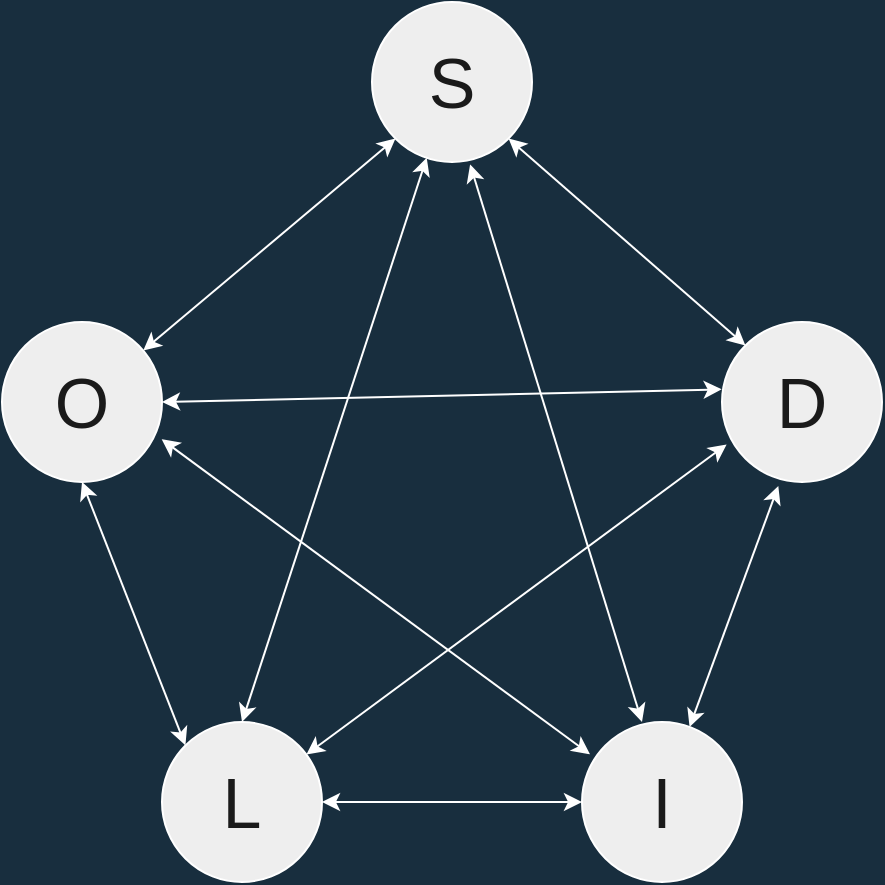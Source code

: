 <mxfile>
    <diagram id="LeyIcCvibUUwkS3VFmHc" name="Page-1">
        <mxGraphModel dx="748" dy="617" grid="1" gridSize="10" guides="1" tooltips="1" connect="1" arrows="1" fold="1" page="1" pageScale="1" pageWidth="850" pageHeight="1100" background="#182E3E" math="0" shadow="0">
            <root>
                <mxCell id="0"/>
                <mxCell id="1" parent="0"/>
                <mxCell id="2" value="&lt;font style=&quot;font-size: 35px&quot;&gt;S&lt;/font&gt;" style="ellipse;whiteSpace=wrap;html=1;aspect=fixed;fillColor=#EEEEEE;strokeColor=#FFFFFF;fontColor=#1A1A1A;" vertex="1" parent="1">
                    <mxGeometry x="385" y="80" width="80" height="80" as="geometry"/>
                </mxCell>
                <mxCell id="3" value="&lt;font style=&quot;font-size: 35px&quot;&gt;O&lt;/font&gt;" style="ellipse;whiteSpace=wrap;html=1;aspect=fixed;fillColor=#EEEEEE;strokeColor=#FFFFFF;fontColor=#1A1A1A;" vertex="1" parent="1">
                    <mxGeometry x="200" y="240" width="80" height="80" as="geometry"/>
                </mxCell>
                <mxCell id="4" value="&lt;font style=&quot;font-size: 35px&quot;&gt;D&lt;/font&gt;" style="ellipse;whiteSpace=wrap;html=1;aspect=fixed;fillColor=#EEEEEE;strokeColor=#FFFFFF;fontColor=#1A1A1A;" vertex="1" parent="1">
                    <mxGeometry x="560" y="240" width="80" height="80" as="geometry"/>
                </mxCell>
                <mxCell id="5" value="&lt;font style=&quot;font-size: 35px&quot;&gt;I&lt;/font&gt;" style="ellipse;whiteSpace=wrap;html=1;aspect=fixed;fillColor=#EEEEEE;strokeColor=#FFFFFF;fontColor=#1A1A1A;" vertex="1" parent="1">
                    <mxGeometry x="490" y="440" width="80" height="80" as="geometry"/>
                </mxCell>
                <mxCell id="6" value="&lt;font style=&quot;font-size: 35px&quot;&gt;L&lt;/font&gt;" style="ellipse;whiteSpace=wrap;html=1;aspect=fixed;fillColor=#EEEEEE;strokeColor=#FFFFFF;fontColor=#1A1A1A;" vertex="1" parent="1">
                    <mxGeometry x="280" y="440" width="80" height="80" as="geometry"/>
                </mxCell>
                <mxCell id="7" value="" style="endArrow=classic;startArrow=classic;html=1;entryX=0;entryY=1;entryDx=0;entryDy=0;strokeColor=#FFFFFF;fontColor=#FFFFFF;labelBackgroundColor=#182E3E;" edge="1" parent="1" source="3" target="2">
                    <mxGeometry width="50" height="50" relative="1" as="geometry">
                        <mxPoint x="335" y="200" as="sourcePoint"/>
                        <mxPoint x="380" y="160" as="targetPoint"/>
                    </mxGeometry>
                </mxCell>
                <mxCell id="8" value="" style="endArrow=classic;startArrow=classic;html=1;exitX=1;exitY=1;exitDx=0;exitDy=0;entryX=0;entryY=0;entryDx=0;entryDy=0;strokeColor=#FFFFFF;fontColor=#FFFFFF;labelBackgroundColor=#182E3E;" edge="1" parent="1" source="2" target="4">
                    <mxGeometry width="50" height="50" relative="1" as="geometry">
                        <mxPoint x="480" y="340" as="sourcePoint"/>
                        <mxPoint x="530" y="290" as="targetPoint"/>
                    </mxGeometry>
                </mxCell>
                <mxCell id="9" value="" style="endArrow=classic;startArrow=classic;html=1;entryX=0.352;entryY=1.025;entryDx=0;entryDy=0;entryPerimeter=0;strokeColor=#FFFFFF;fontColor=#FFFFFF;labelBackgroundColor=#182E3E;" edge="1" parent="1" source="5" target="4">
                    <mxGeometry width="50" height="50" relative="1" as="geometry">
                        <mxPoint x="560" y="420" as="sourcePoint"/>
                        <mxPoint x="570" y="350" as="targetPoint"/>
                    </mxGeometry>
                </mxCell>
                <mxCell id="10" value="" style="endArrow=classic;startArrow=classic;html=1;exitX=0.5;exitY=1;exitDx=0;exitDy=0;entryX=0;entryY=0;entryDx=0;entryDy=0;strokeColor=#FFFFFF;fontColor=#FFFFFF;labelBackgroundColor=#182E3E;" edge="1" parent="1" source="3" target="6">
                    <mxGeometry width="50" height="50" relative="1" as="geometry">
                        <mxPoint x="480" y="340" as="sourcePoint"/>
                        <mxPoint x="530" y="290" as="targetPoint"/>
                    </mxGeometry>
                </mxCell>
                <mxCell id="11" value="" style="endArrow=classic;startArrow=classic;html=1;exitX=1;exitY=0.5;exitDx=0;exitDy=0;entryX=0;entryY=0.5;entryDx=0;entryDy=0;strokeColor=#FFFFFF;fontColor=#FFFFFF;labelBackgroundColor=#182E3E;" edge="1" parent="1" source="6" target="5">
                    <mxGeometry width="50" height="50" relative="1" as="geometry">
                        <mxPoint x="480" y="340" as="sourcePoint"/>
                        <mxPoint x="530" y="290" as="targetPoint"/>
                    </mxGeometry>
                </mxCell>
                <mxCell id="12" value="" style="endArrow=classic;startArrow=classic;html=1;entryX=0.613;entryY=1.015;entryDx=0;entryDy=0;entryPerimeter=0;exitX=0.375;exitY=0;exitDx=0;exitDy=0;exitPerimeter=0;strokeColor=#FFFFFF;fontColor=#FFFFFF;labelBackgroundColor=#182E3E;" edge="1" parent="1" source="5" target="2">
                    <mxGeometry width="50" height="50" relative="1" as="geometry">
                        <mxPoint x="480" y="340" as="sourcePoint"/>
                        <mxPoint x="530" y="290" as="targetPoint"/>
                    </mxGeometry>
                </mxCell>
                <mxCell id="13" value="" style="endArrow=classic;startArrow=classic;html=1;entryX=0.998;entryY=0.733;entryDx=0;entryDy=0;entryPerimeter=0;exitX=0.05;exitY=0.202;exitDx=0;exitDy=0;exitPerimeter=0;strokeColor=#FFFFFF;fontColor=#FFFFFF;labelBackgroundColor=#182E3E;" edge="1" parent="1" source="5" target="3">
                    <mxGeometry width="50" height="50" relative="1" as="geometry">
                        <mxPoint x="480" y="340" as="sourcePoint"/>
                        <mxPoint x="530" y="290" as="targetPoint"/>
                    </mxGeometry>
                </mxCell>
                <mxCell id="14" value="" style="endArrow=classic;startArrow=classic;html=1;entryX=0.029;entryY=0.765;entryDx=0;entryDy=0;entryPerimeter=0;strokeColor=#FFFFFF;fontColor=#FFFFFF;labelBackgroundColor=#182E3E;" edge="1" parent="1" source="6" target="4">
                    <mxGeometry width="50" height="50" relative="1" as="geometry">
                        <mxPoint x="480" y="340" as="sourcePoint"/>
                        <mxPoint x="530" y="290" as="targetPoint"/>
                    </mxGeometry>
                </mxCell>
                <mxCell id="15" value="" style="endArrow=classic;startArrow=classic;html=1;exitX=0.5;exitY=0;exitDx=0;exitDy=0;entryX=0.342;entryY=0.973;entryDx=0;entryDy=0;entryPerimeter=0;strokeColor=#FFFFFF;fontColor=#FFFFFF;labelBackgroundColor=#182E3E;" edge="1" parent="1" source="6" target="2">
                    <mxGeometry width="50" height="50" relative="1" as="geometry">
                        <mxPoint x="480" y="340" as="sourcePoint"/>
                        <mxPoint x="530" y="290" as="targetPoint"/>
                    </mxGeometry>
                </mxCell>
                <mxCell id="16" value="" style="endArrow=classic;startArrow=classic;html=1;entryX=-0.002;entryY=0.421;entryDx=0;entryDy=0;entryPerimeter=0;exitX=1;exitY=0.5;exitDx=0;exitDy=0;strokeColor=#FFFFFF;fontColor=#FFFFFF;labelBackgroundColor=#182E3E;" edge="1" parent="1" source="3" target="4">
                    <mxGeometry width="50" height="50" relative="1" as="geometry">
                        <mxPoint x="480" y="340" as="sourcePoint"/>
                        <mxPoint x="530" y="290" as="targetPoint"/>
                    </mxGeometry>
                </mxCell>
            </root>
        </mxGraphModel>
    </diagram>
</mxfile>